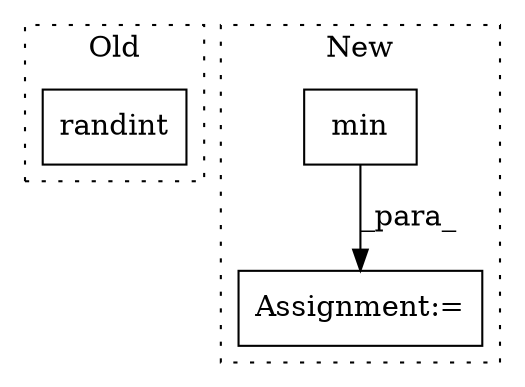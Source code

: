 digraph G {
subgraph cluster0 {
1 [label="randint" a="32" s="5696,5707" l="8,1" shape="box"];
label = "Old";
style="dotted";
}
subgraph cluster1 {
2 [label="min" a="32" s="8574,8590" l="4,1" shape="box"];
3 [label="Assignment:=" a="7" s="8567" l="7" shape="box"];
label = "New";
style="dotted";
}
2 -> 3 [label="_para_"];
}